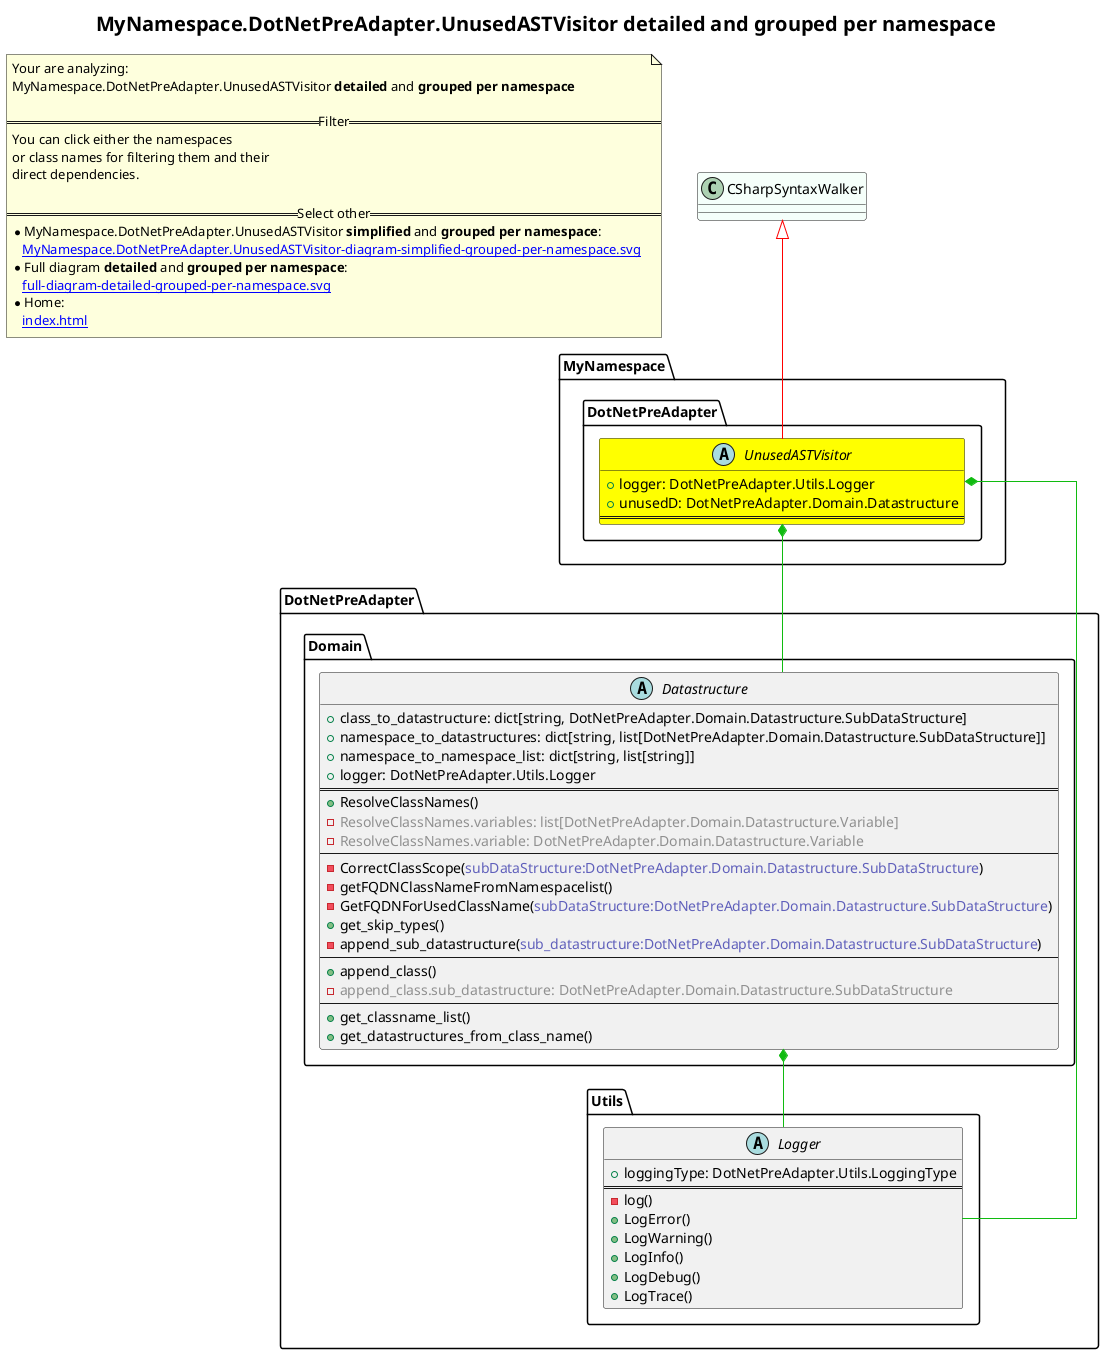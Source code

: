 @startuml
skinparam linetype ortho
title <size:20>MyNamespace.DotNetPreAdapter.UnusedASTVisitor **detailed** and **grouped per namespace**</size>
note "Your are analyzing:\nMyNamespace.DotNetPreAdapter.UnusedASTVisitor **detailed** and **grouped per namespace**\n\n==Filter==\nYou can click either the namespaces \nor class names for filtering them and their\ndirect dependencies.\n\n==Select other==\n* MyNamespace.DotNetPreAdapter.UnusedASTVisitor **simplified** and **grouped per namespace**:\n   [[MyNamespace.DotNetPreAdapter.UnusedASTVisitor-diagram-simplified-grouped-per-namespace.svg]]\n* Full diagram **detailed** and **grouped per namespace**:\n   [[full-diagram-detailed-grouped-per-namespace.svg]]\n* Home:\n   [[index.html]]" as FloatingNote
class CSharpSyntaxWalker [[CSharpSyntaxWalker-diagram-detailed-grouped-per-namespace.svg]] #MintCream {
}
' Closing all previous_sub_namespace_list namespace None because file analysis is finished.
namespace DotNetPreAdapter [[DotNetPreAdapter-diagram-detailed-grouped-per-namespace.svg]] {
namespace DotNetPreAdapter.Domain [[DotNetPreAdapter.Domain-diagram-detailed-grouped-per-namespace.svg]] {
  abstract class DotNetPreAdapter.Domain.Datastructure [[DotNetPreAdapter.Domain.Datastructure-diagram-detailed-grouped-per-namespace.svg]]  {
    + class_to_datastructure: dict[string, DotNetPreAdapter.Domain.Datastructure.SubDataStructure]
    + namespace_to_datastructures: dict[string, list[DotNetPreAdapter.Domain.Datastructure.SubDataStructure]]
    + namespace_to_namespace_list: dict[string, list[string]]
    + logger: DotNetPreAdapter.Utils.Logger
==
    + ResolveClassNames(<font color="6060BB"></font>)
    - <font color="909090">ResolveClassNames.variables: list[DotNetPreAdapter.Domain.Datastructure.Variable]</font>
    - <font color="909090">ResolveClassNames.variable: DotNetPreAdapter.Domain.Datastructure.Variable</font>
--
    - CorrectClassScope(<font color="6060BB">subDataStructure:DotNetPreAdapter.Domain.Datastructure.SubDataStructure</font>)
    - getFQDNClassNameFromNamespacelist(<font color="6060BB"></font>)
    - GetFQDNForUsedClassName(<font color="6060BB">subDataStructure:DotNetPreAdapter.Domain.Datastructure.SubDataStructure</font>)
    + get_skip_types(<font color="6060BB"></font>)
    - append_sub_datastructure(<font color="6060BB">sub_datastructure:DotNetPreAdapter.Domain.Datastructure.SubDataStructure</font>)
--
    + append_class(<font color="6060BB"></font>)
    - <font color="909090">append_class.sub_datastructure: DotNetPreAdapter.Domain.Datastructure.SubDataStructure</font>
--
    + get_classname_list(<font color="6060BB"></font>)
    + get_datastructures_from_class_name(<font color="6060BB"></font>)
  }
'Compared namespace DotNetPreAdapter.Domain [[DotNetPreAdapter.Domain-diagram-detailed-grouped-per-namespace.svg]] { with last element of   }
' Closing all previous_sub_namespace_list namespace None because file analysis is finished.
' Closing namespace Domain
}
' Closing namespace DotNetPreAdapter
}
namespace DotNetPreAdapter [[DotNetPreAdapter-diagram-detailed-grouped-per-namespace.svg]] {
namespace DotNetPreAdapter.Utils [[DotNetPreAdapter.Utils-diagram-detailed-grouped-per-namespace.svg]] {
  abstract class DotNetPreAdapter.Utils.Logger [[DotNetPreAdapter.Utils.Logger-diagram-detailed-grouped-per-namespace.svg]]  {
    + loggingType: DotNetPreAdapter.Utils.LoggingType
==
    - log(<font color="6060BB"></font>)
    + LogError(<font color="6060BB"></font>)
    + LogWarning(<font color="6060BB"></font>)
    + LogInfo(<font color="6060BB"></font>)
    + LogDebug(<font color="6060BB"></font>)
    + LogTrace(<font color="6060BB"></font>)
  }
'Compared namespace DotNetPreAdapter.Utils [[DotNetPreAdapter.Utils-diagram-detailed-grouped-per-namespace.svg]] { with last element of   }
' Closing all previous_sub_namespace_list namespace None because file analysis is finished.
' Closing namespace Utils
}
' Closing namespace DotNetPreAdapter
}
namespace MyNamespace [[MyNamespace-diagram-detailed-grouped-per-namespace.svg]] {
namespace MyNamespace.DotNetPreAdapter [[MyNamespace.DotNetPreAdapter-diagram-detailed-grouped-per-namespace.svg]] {
  abstract class MyNamespace.DotNetPreAdapter.UnusedASTVisitor [[MyNamespace.DotNetPreAdapter.UnusedASTVisitor-diagram-detailed-grouped-per-namespace.svg]] #yellow {
    + logger: DotNetPreAdapter.Utils.Logger
    + unusedD: DotNetPreAdapter.Domain.Datastructure
==
  }
'Compared namespace MyNamespace.DotNetPreAdapter [[MyNamespace.DotNetPreAdapter-diagram-detailed-grouped-per-namespace.svg]] { with last element of   }
' Closing all previous_sub_namespace_list namespace None because file analysis is finished.
' Closing namespace DotNetPreAdapter
}
' Closing namespace MyNamespace
}
 ' *************************************** 
 ' *************************************** 
 ' *************************************** 
' Class relations extracted from namespace:
' 
' Class relations extracted from namespace:
' DotNetPreAdapter.Domain
DotNetPreAdapter.Domain.Datastructure *-[#10BB10]- DotNetPreAdapter.Utils.Logger 
' Class relations extracted from namespace:
' DotNetPreAdapter.Utils
' Class relations extracted from namespace:
' MyNamespace.DotNetPreAdapter
CSharpSyntaxWalker <|-[#red]- MyNamespace.DotNetPreAdapter.UnusedASTVisitor
MyNamespace.DotNetPreAdapter.UnusedASTVisitor *-[#10BB10]- DotNetPreAdapter.Utils.Logger 
MyNamespace.DotNetPreAdapter.UnusedASTVisitor *-[#10BB10]- DotNetPreAdapter.Domain.Datastructure 
@enduml